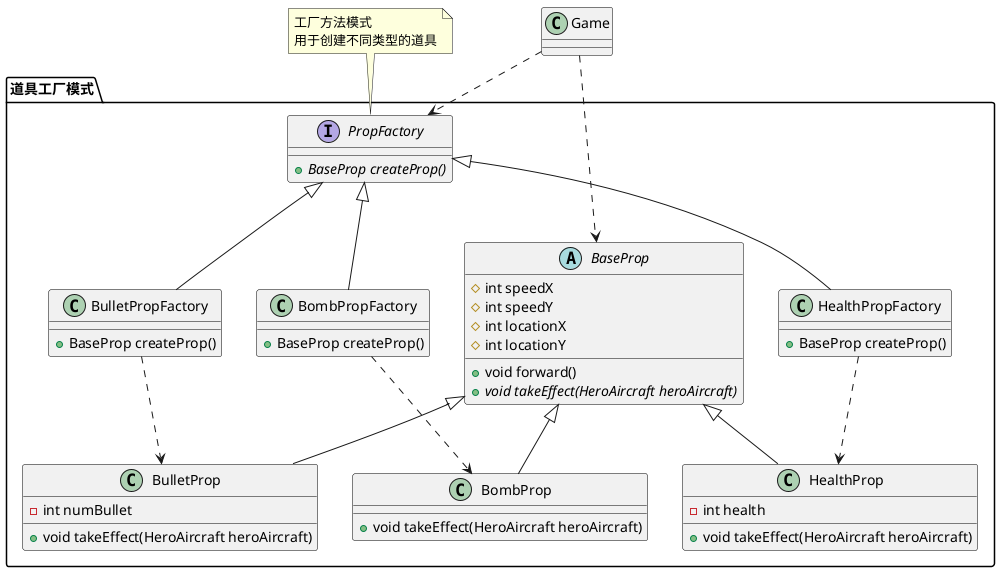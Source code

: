 @startuml
' 道具工厂模式UML结构图 - 飞机大战游戏

' 定义接口和抽象类样式
skinparam interface {
  borderColor DeepSkyBlue
  borderWidth 2
}

skinparam abstract {
  borderColor DeepPink
  borderWidth 2
}

skinparam class {
  borderColor Black
  borderWidth 1
}

class Game {}

' 道具工厂模式结构
package "道具工厂模式" {
  interface PropFactory {
    +{abstract} BaseProp createProp()
  }
  
  class BulletPropFactory {
    +BaseProp createProp()
  }
  
  class BombPropFactory {
    +BaseProp createProp()
  }
  
  class HealthPropFactory {
    +BaseProp createProp()
  }

  abstract class BaseProp {
    #int speedX
    #int speedY
    #int locationX
    #int locationY
    +void forward()
    +{abstract} void takeEffect(HeroAircraft heroAircraft)
  }

  class BulletProp {
    -int numBullet
    +void takeEffect(HeroAircraft heroAircraft)
  }
  
  class BombProp {
    +void takeEffect(HeroAircraft heroAircraft)
  }
  
  class HealthProp {
    -int health
    +void takeEffect(HeroAircraft heroAircraft)
  }
}

' 继承关系
PropFactory <|-- BulletPropFactory
PropFactory <|-- BombPropFactory
PropFactory <|-- HealthPropFactory
BaseProp <|-- BulletProp
BaseProp <|-- BombProp
BaseProp <|-- HealthProp

' 使用关系
Game ..> PropFactory
Game ..> BaseProp
BulletPropFactory ..> BulletProp
BombPropFactory ..> BombProp
HealthPropFactory ..> HealthProp

note top of PropFactory
  工厂方法模式
  用于创建不同类型的道具
end note

@enduml

